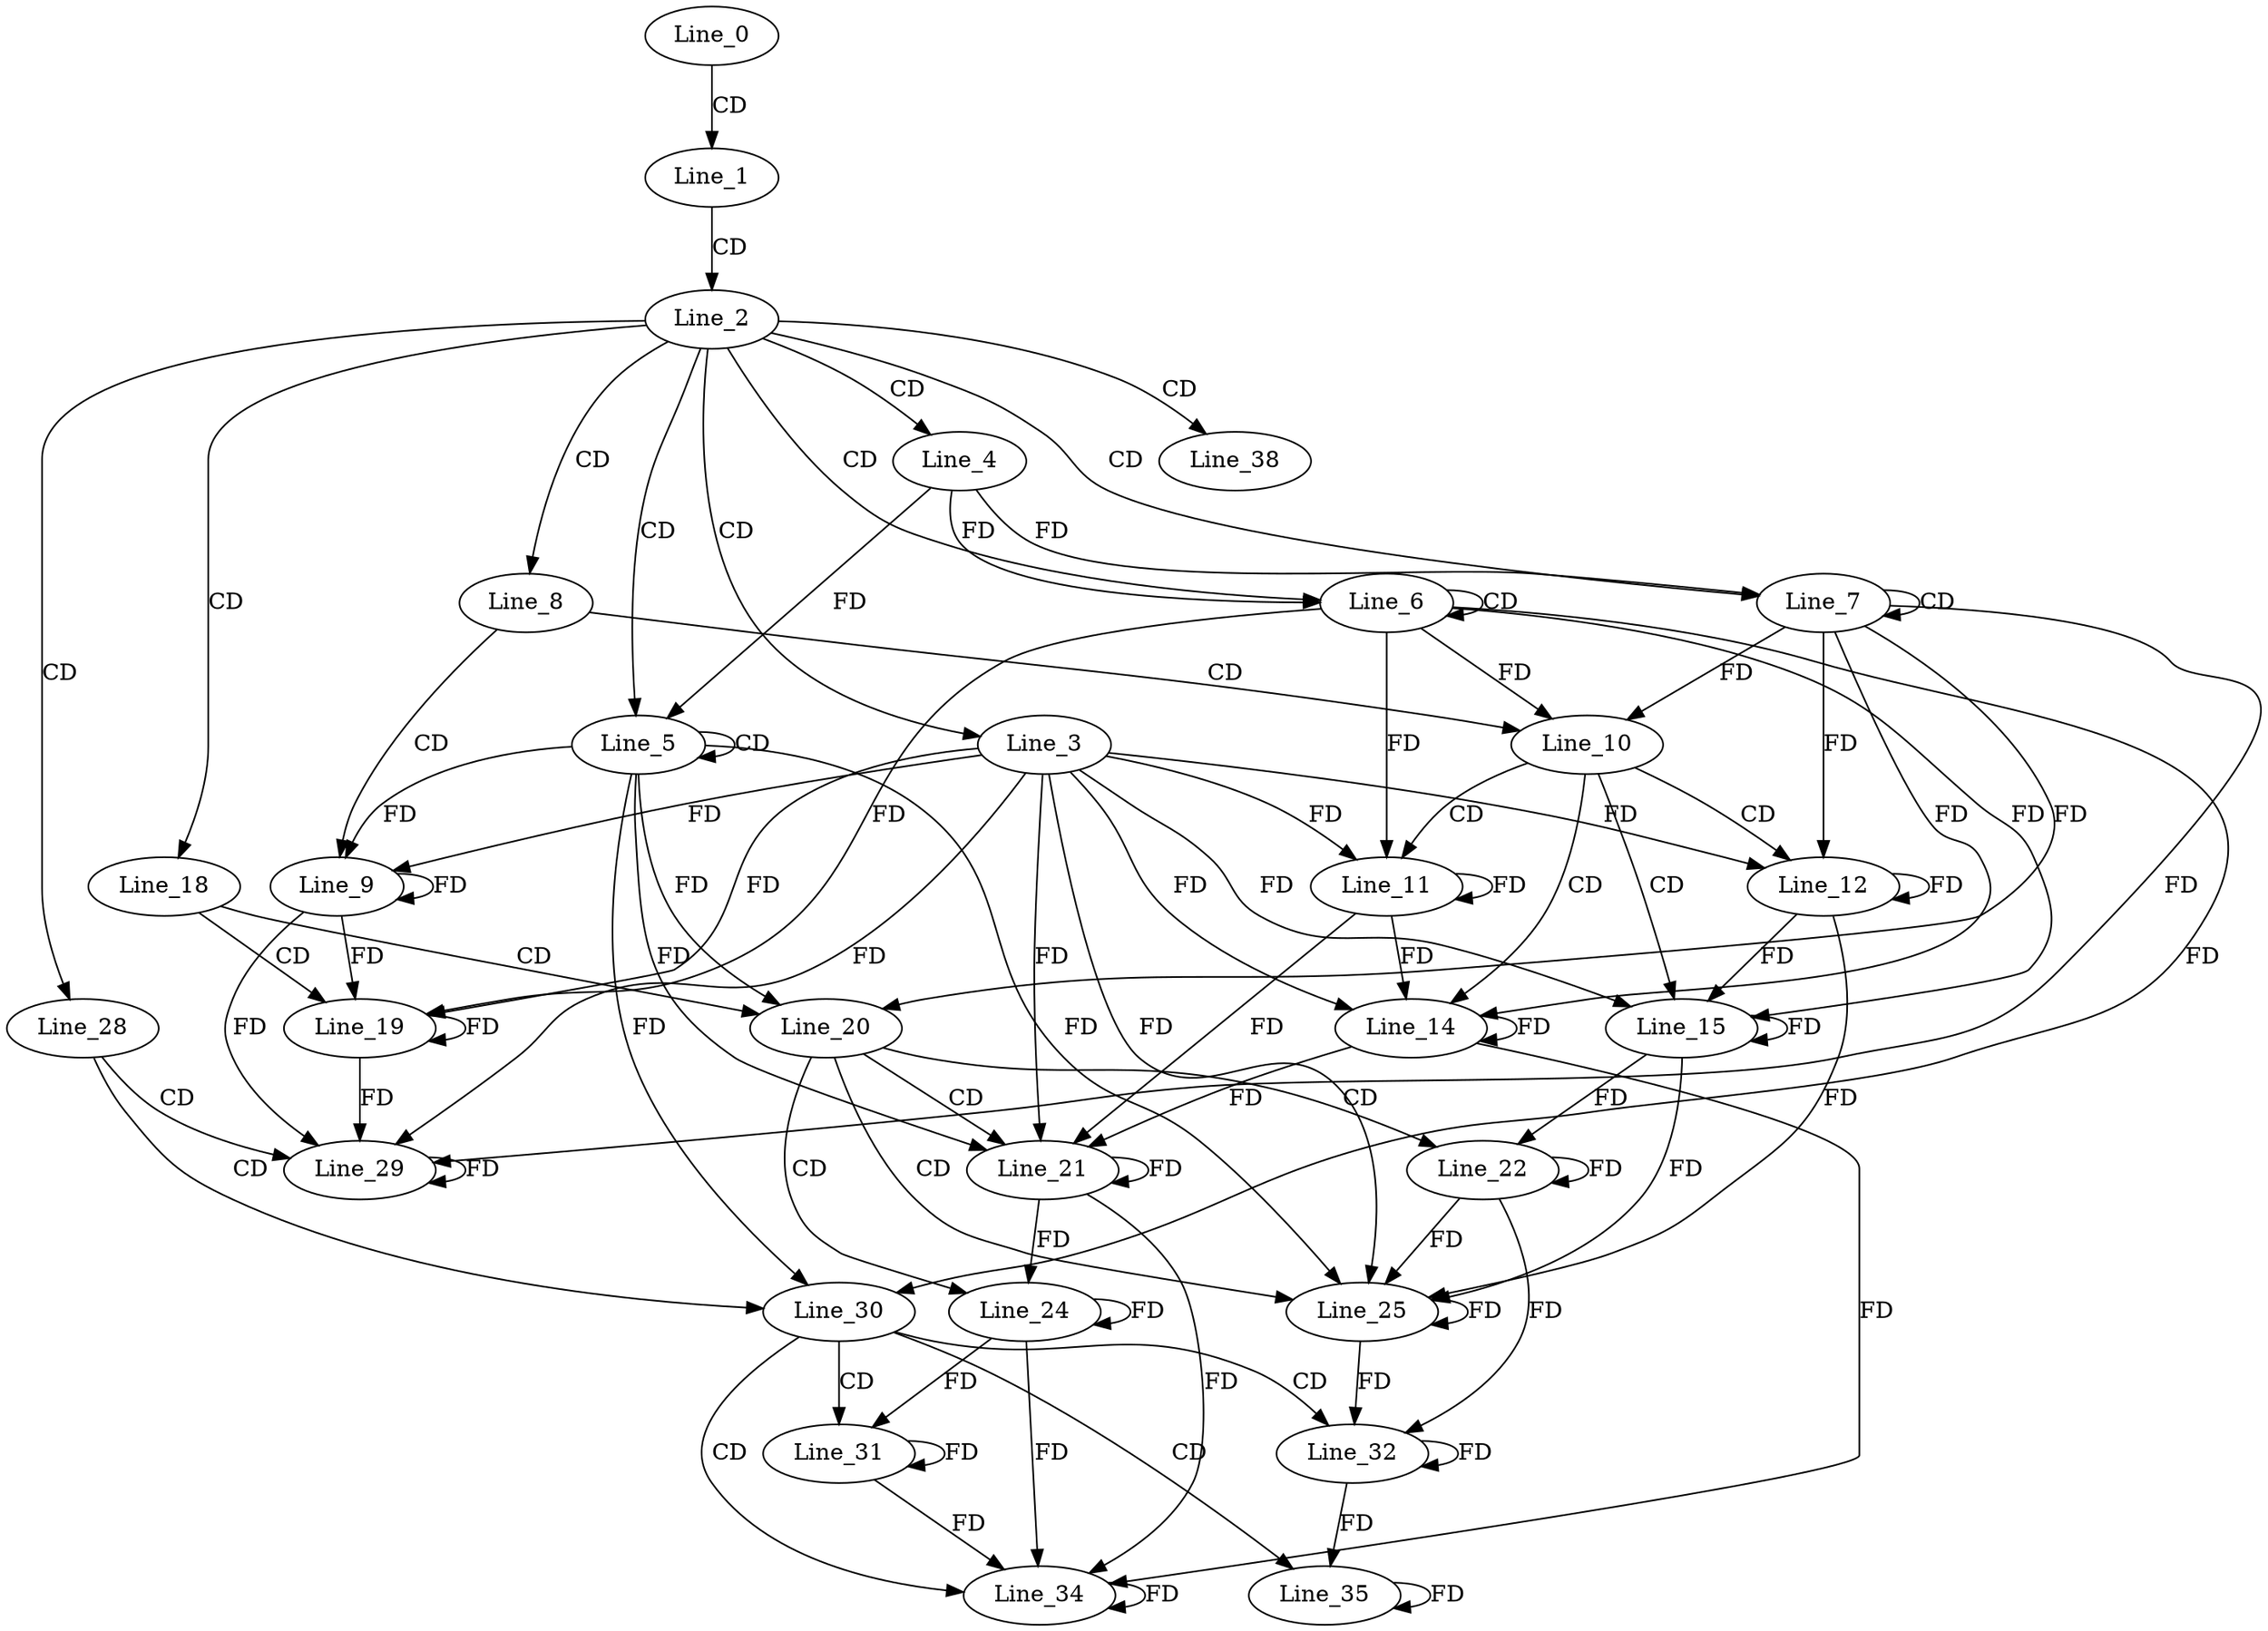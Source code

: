 digraph G {
  Line_0;
  Line_1;
  Line_2;
  Line_3;
  Line_4;
  Line_5;
  Line_5;
  Line_6;
  Line_6;
  Line_7;
  Line_7;
  Line_8;
  Line_9;
  Line_10;
  Line_11;
  Line_12;
  Line_14;
  Line_15;
  Line_18;
  Line_19;
  Line_20;
  Line_21;
  Line_22;
  Line_24;
  Line_25;
  Line_28;
  Line_29;
  Line_30;
  Line_31;
  Line_32;
  Line_34;
  Line_35;
  Line_38;
  Line_0 -> Line_1 [ label="CD" ];
  Line_1 -> Line_2 [ label="CD" ];
  Line_2 -> Line_3 [ label="CD" ];
  Line_2 -> Line_4 [ label="CD" ];
  Line_2 -> Line_5 [ label="CD" ];
  Line_5 -> Line_5 [ label="CD" ];
  Line_4 -> Line_5 [ label="FD" ];
  Line_2 -> Line_6 [ label="CD" ];
  Line_6 -> Line_6 [ label="CD" ];
  Line_4 -> Line_6 [ label="FD" ];
  Line_2 -> Line_7 [ label="CD" ];
  Line_7 -> Line_7 [ label="CD" ];
  Line_4 -> Line_7 [ label="FD" ];
  Line_2 -> Line_8 [ label="CD" ];
  Line_8 -> Line_9 [ label="CD" ];
  Line_3 -> Line_9 [ label="FD" ];
  Line_9 -> Line_9 [ label="FD" ];
  Line_5 -> Line_9 [ label="FD" ];
  Line_8 -> Line_10 [ label="CD" ];
  Line_6 -> Line_10 [ label="FD" ];
  Line_7 -> Line_10 [ label="FD" ];
  Line_10 -> Line_11 [ label="CD" ];
  Line_3 -> Line_11 [ label="FD" ];
  Line_11 -> Line_11 [ label="FD" ];
  Line_6 -> Line_11 [ label="FD" ];
  Line_10 -> Line_12 [ label="CD" ];
  Line_3 -> Line_12 [ label="FD" ];
  Line_12 -> Line_12 [ label="FD" ];
  Line_7 -> Line_12 [ label="FD" ];
  Line_10 -> Line_14 [ label="CD" ];
  Line_3 -> Line_14 [ label="FD" ];
  Line_11 -> Line_14 [ label="FD" ];
  Line_14 -> Line_14 [ label="FD" ];
  Line_7 -> Line_14 [ label="FD" ];
  Line_10 -> Line_15 [ label="CD" ];
  Line_3 -> Line_15 [ label="FD" ];
  Line_12 -> Line_15 [ label="FD" ];
  Line_15 -> Line_15 [ label="FD" ];
  Line_6 -> Line_15 [ label="FD" ];
  Line_2 -> Line_18 [ label="CD" ];
  Line_18 -> Line_19 [ label="CD" ];
  Line_3 -> Line_19 [ label="FD" ];
  Line_9 -> Line_19 [ label="FD" ];
  Line_19 -> Line_19 [ label="FD" ];
  Line_6 -> Line_19 [ label="FD" ];
  Line_18 -> Line_20 [ label="CD" ];
  Line_5 -> Line_20 [ label="FD" ];
  Line_7 -> Line_20 [ label="FD" ];
  Line_20 -> Line_21 [ label="CD" ];
  Line_3 -> Line_21 [ label="FD" ];
  Line_11 -> Line_21 [ label="FD" ];
  Line_14 -> Line_21 [ label="FD" ];
  Line_21 -> Line_21 [ label="FD" ];
  Line_5 -> Line_21 [ label="FD" ];
  Line_20 -> Line_22 [ label="CD" ];
  Line_15 -> Line_22 [ label="FD" ];
  Line_22 -> Line_22 [ label="FD" ];
  Line_20 -> Line_24 [ label="CD" ];
  Line_21 -> Line_24 [ label="FD" ];
  Line_24 -> Line_24 [ label="FD" ];
  Line_20 -> Line_25 [ label="CD" ];
  Line_3 -> Line_25 [ label="FD" ];
  Line_12 -> Line_25 [ label="FD" ];
  Line_15 -> Line_25 [ label="FD" ];
  Line_22 -> Line_25 [ label="FD" ];
  Line_25 -> Line_25 [ label="FD" ];
  Line_5 -> Line_25 [ label="FD" ];
  Line_2 -> Line_28 [ label="CD" ];
  Line_28 -> Line_29 [ label="CD" ];
  Line_3 -> Line_29 [ label="FD" ];
  Line_9 -> Line_29 [ label="FD" ];
  Line_19 -> Line_29 [ label="FD" ];
  Line_29 -> Line_29 [ label="FD" ];
  Line_7 -> Line_29 [ label="FD" ];
  Line_28 -> Line_30 [ label="CD" ];
  Line_5 -> Line_30 [ label="FD" ];
  Line_6 -> Line_30 [ label="FD" ];
  Line_30 -> Line_31 [ label="CD" ];
  Line_24 -> Line_31 [ label="FD" ];
  Line_31 -> Line_31 [ label="FD" ];
  Line_30 -> Line_32 [ label="CD" ];
  Line_22 -> Line_32 [ label="FD" ];
  Line_25 -> Line_32 [ label="FD" ];
  Line_32 -> Line_32 [ label="FD" ];
  Line_30 -> Line_34 [ label="CD" ];
  Line_14 -> Line_34 [ label="FD" ];
  Line_21 -> Line_34 [ label="FD" ];
  Line_24 -> Line_34 [ label="FD" ];
  Line_31 -> Line_34 [ label="FD" ];
  Line_34 -> Line_34 [ label="FD" ];
  Line_30 -> Line_35 [ label="CD" ];
  Line_32 -> Line_35 [ label="FD" ];
  Line_35 -> Line_35 [ label="FD" ];
  Line_2 -> Line_38 [ label="CD" ];
}
